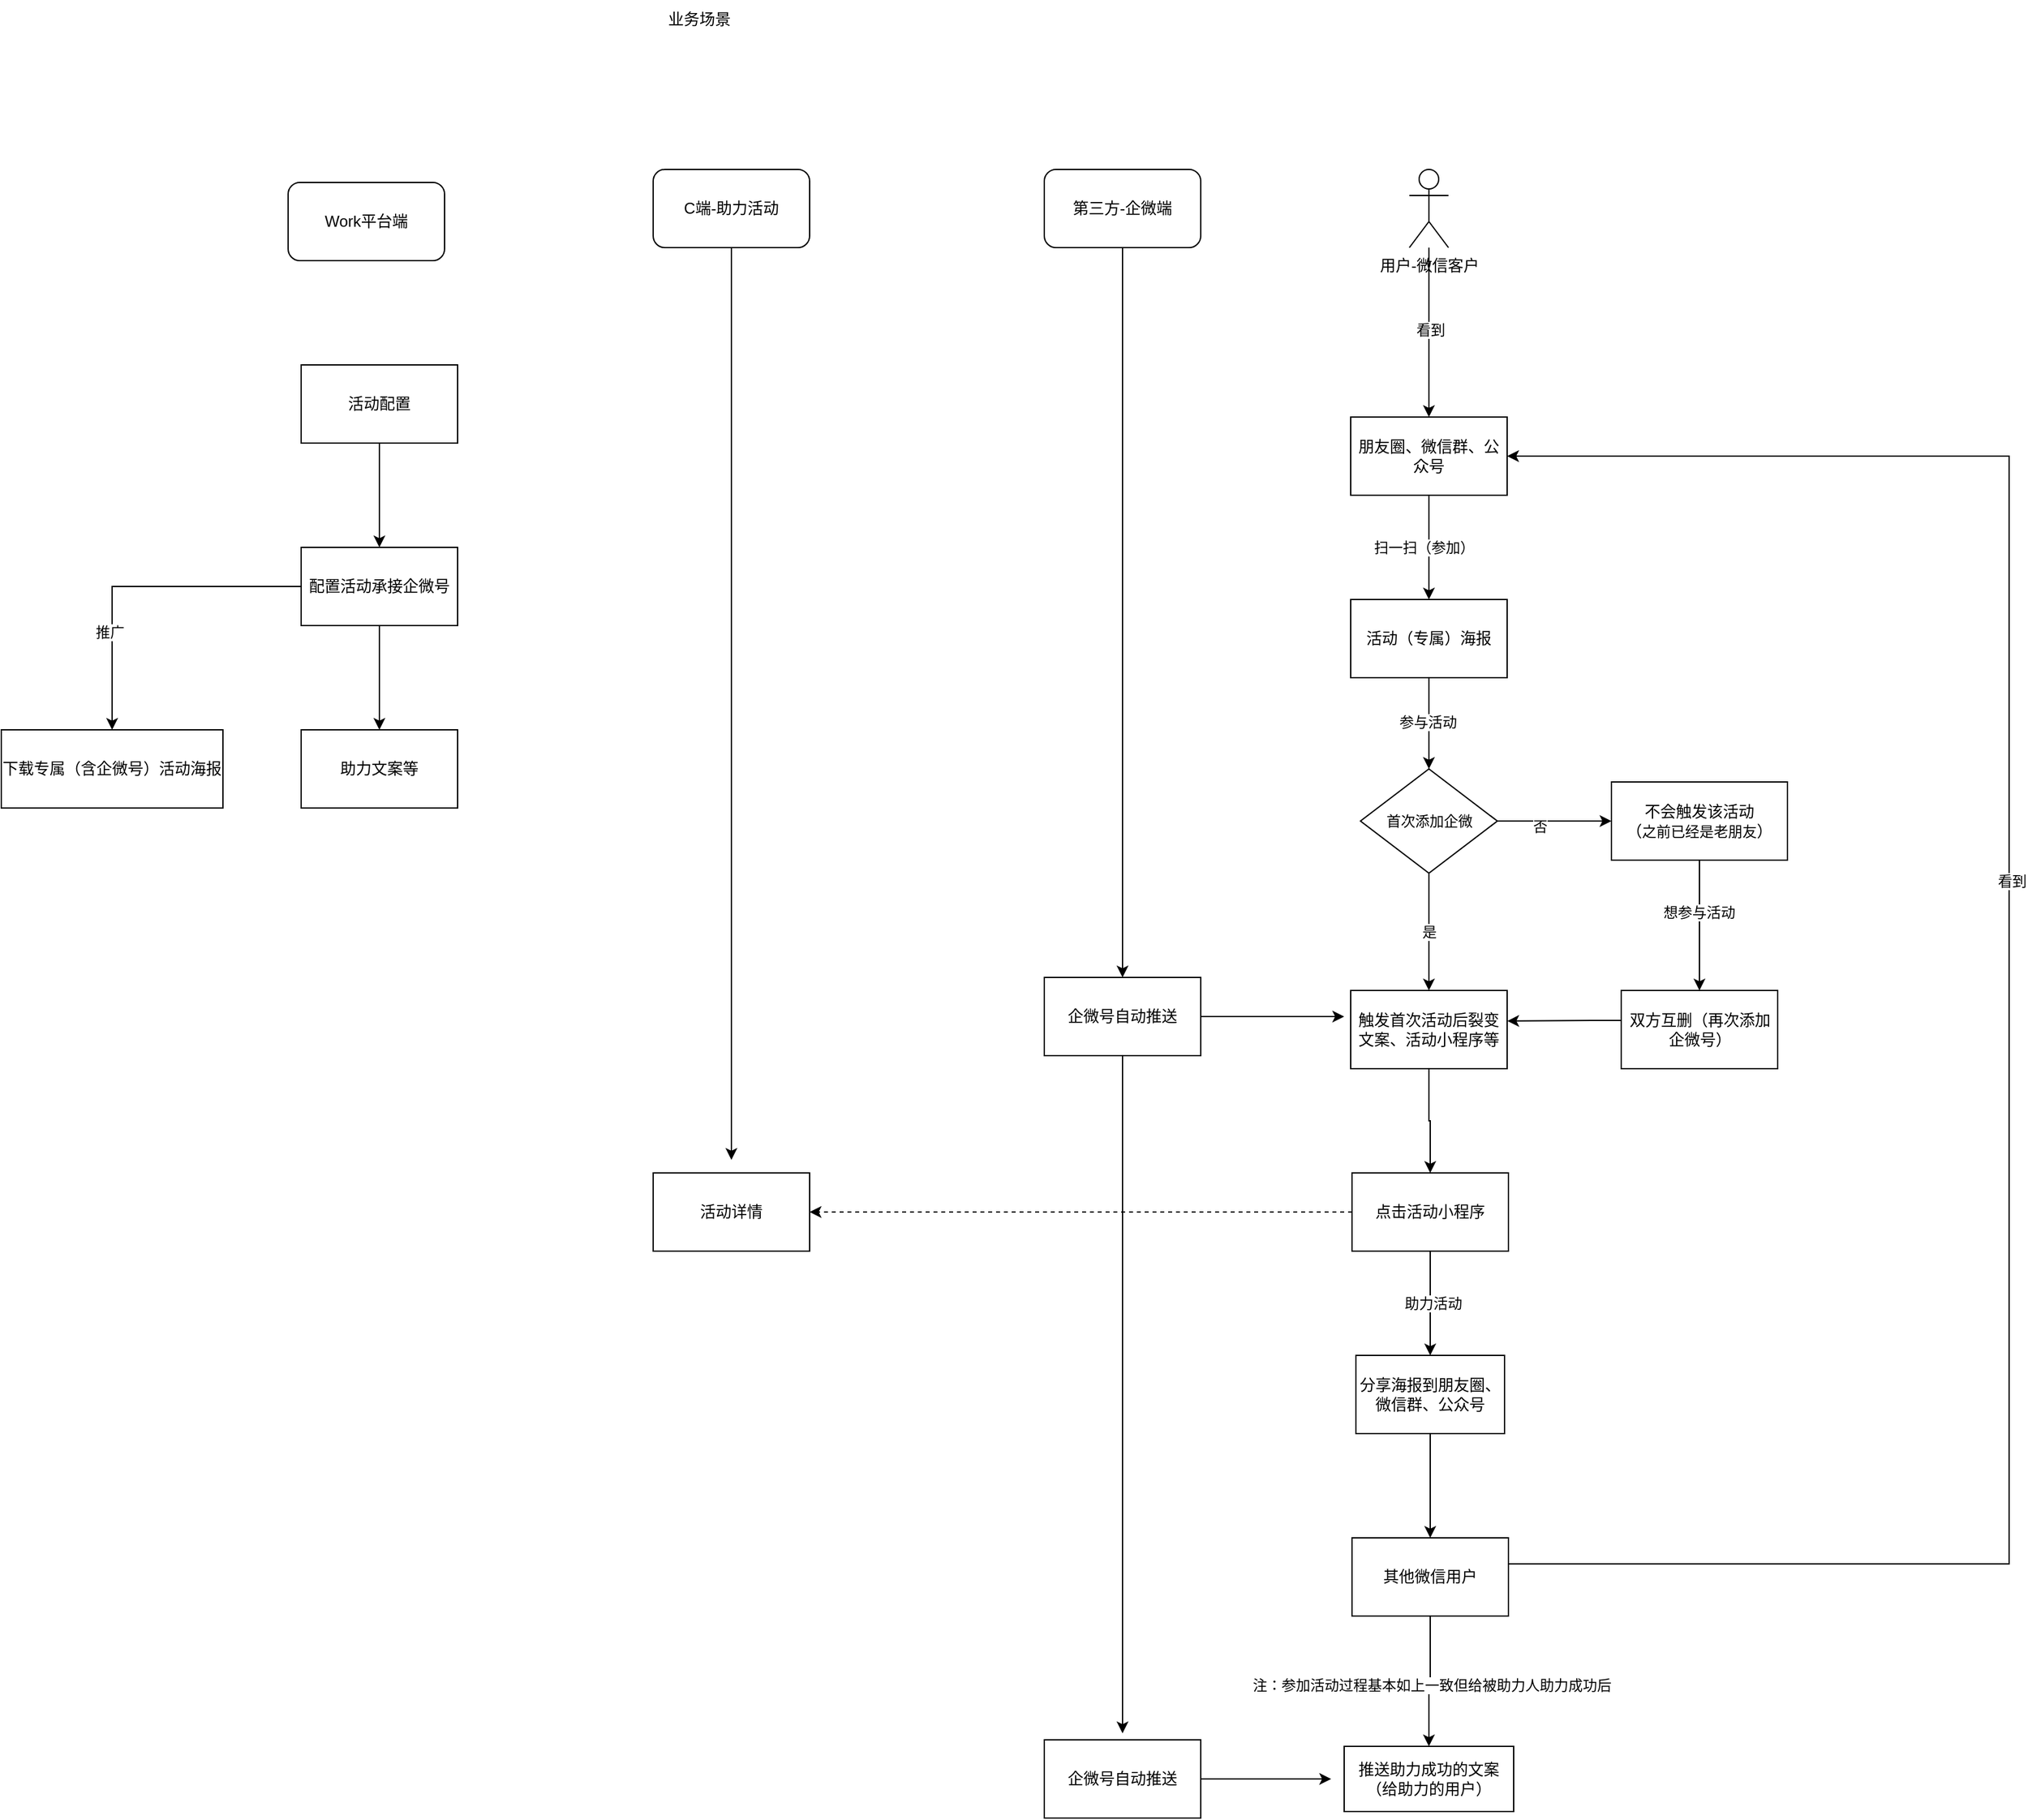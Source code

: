 <mxfile version="20.6.0" type="github">
  <diagram id="QFPkRWwK-rK3bPJWCA9W" name="第 1 页">
    <mxGraphModel dx="2585" dy="838" grid="1" gridSize="10" guides="1" tooltips="1" connect="1" arrows="1" fold="1" page="1" pageScale="1" pageWidth="827" pageHeight="1169" math="0" shadow="0">
      <root>
        <mxCell id="0" />
        <mxCell id="1" parent="0" />
        <mxCell id="1xVAN8a_lrKq11_nG08K-1" value="业务场景" style="text;html=1;align=center;verticalAlign=middle;resizable=0;points=[];autosize=1;strokeColor=none;fillColor=none;" vertex="1" parent="1">
          <mxGeometry x="330" y="50" width="70" height="30" as="geometry" />
        </mxCell>
        <mxCell id="1xVAN8a_lrKq11_nG08K-2" value="Work平台端" style="rounded=1;whiteSpace=wrap;html=1;" vertex="1" parent="1">
          <mxGeometry x="50" y="190" width="120" height="60" as="geometry" />
        </mxCell>
        <mxCell id="1xVAN8a_lrKq11_nG08K-50" style="edgeStyle=orthogonalEdgeStyle;rounded=0;orthogonalLoop=1;jettySize=auto;html=1;" edge="1" parent="1" source="1xVAN8a_lrKq11_nG08K-3">
          <mxGeometry relative="1" as="geometry">
            <mxPoint x="390" y="940" as="targetPoint" />
          </mxGeometry>
        </mxCell>
        <mxCell id="1xVAN8a_lrKq11_nG08K-3" value="C端-助力活动" style="rounded=1;whiteSpace=wrap;html=1;" vertex="1" parent="1">
          <mxGeometry x="330" y="180" width="120" height="60" as="geometry" />
        </mxCell>
        <mxCell id="1xVAN8a_lrKq11_nG08K-29" style="edgeStyle=orthogonalEdgeStyle;rounded=0;orthogonalLoop=1;jettySize=auto;html=1;entryX=0.5;entryY=0;entryDx=0;entryDy=0;" edge="1" parent="1" source="1xVAN8a_lrKq11_nG08K-4" target="1xVAN8a_lrKq11_nG08K-28">
          <mxGeometry relative="1" as="geometry">
            <mxPoint x="690.0" y="630" as="targetPoint" />
          </mxGeometry>
        </mxCell>
        <mxCell id="1xVAN8a_lrKq11_nG08K-4" value="第三方-企微端" style="rounded=1;whiteSpace=wrap;html=1;" vertex="1" parent="1">
          <mxGeometry x="630" y="180" width="120" height="60" as="geometry" />
        </mxCell>
        <mxCell id="1xVAN8a_lrKq11_nG08K-9" value="" style="edgeStyle=orthogonalEdgeStyle;rounded=0;orthogonalLoop=1;jettySize=auto;html=1;" edge="1" parent="1" source="1xVAN8a_lrKq11_nG08K-5" target="1xVAN8a_lrKq11_nG08K-8">
          <mxGeometry relative="1" as="geometry" />
        </mxCell>
        <mxCell id="1xVAN8a_lrKq11_nG08K-5" value="活动配置" style="rounded=0;whiteSpace=wrap;html=1;" vertex="1" parent="1">
          <mxGeometry x="60" y="330" width="120" height="60" as="geometry" />
        </mxCell>
        <mxCell id="1xVAN8a_lrKq11_nG08K-11" value="" style="edgeStyle=orthogonalEdgeStyle;rounded=0;orthogonalLoop=1;jettySize=auto;html=1;" edge="1" parent="1" source="1xVAN8a_lrKq11_nG08K-8" target="1xVAN8a_lrKq11_nG08K-10">
          <mxGeometry relative="1" as="geometry" />
        </mxCell>
        <mxCell id="1xVAN8a_lrKq11_nG08K-13" value="" style="edgeStyle=orthogonalEdgeStyle;rounded=0;orthogonalLoop=1;jettySize=auto;html=1;" edge="1" parent="1" source="1xVAN8a_lrKq11_nG08K-8" target="1xVAN8a_lrKq11_nG08K-12">
          <mxGeometry relative="1" as="geometry" />
        </mxCell>
        <mxCell id="1xVAN8a_lrKq11_nG08K-14" value="推广" style="edgeLabel;html=1;align=center;verticalAlign=middle;resizable=0;points=[];" vertex="1" connectable="0" parent="1xVAN8a_lrKq11_nG08K-13">
          <mxGeometry x="0.409" y="-2" relative="1" as="geometry">
            <mxPoint as="offset" />
          </mxGeometry>
        </mxCell>
        <mxCell id="1xVAN8a_lrKq11_nG08K-8" value="配置活动承接企微号" style="whiteSpace=wrap;html=1;rounded=0;" vertex="1" parent="1">
          <mxGeometry x="60" y="470" width="120" height="60" as="geometry" />
        </mxCell>
        <mxCell id="1xVAN8a_lrKq11_nG08K-10" value="助力文案等" style="whiteSpace=wrap;html=1;rounded=0;" vertex="1" parent="1">
          <mxGeometry x="60" y="610" width="120" height="60" as="geometry" />
        </mxCell>
        <mxCell id="1xVAN8a_lrKq11_nG08K-12" value="下载专属（含企微号）活动海报" style="whiteSpace=wrap;html=1;rounded=0;" vertex="1" parent="1">
          <mxGeometry x="-170" y="610" width="170" height="60" as="geometry" />
        </mxCell>
        <mxCell id="1xVAN8a_lrKq11_nG08K-20" style="edgeStyle=orthogonalEdgeStyle;rounded=0;orthogonalLoop=1;jettySize=auto;html=1;entryX=0.5;entryY=0;entryDx=0;entryDy=0;" edge="1" parent="1" source="1xVAN8a_lrKq11_nG08K-16" target="1xVAN8a_lrKq11_nG08K-19">
          <mxGeometry relative="1" as="geometry" />
        </mxCell>
        <mxCell id="1xVAN8a_lrKq11_nG08K-21" value="看到" style="edgeLabel;html=1;align=center;verticalAlign=middle;resizable=0;points=[];" vertex="1" connectable="0" parent="1xVAN8a_lrKq11_nG08K-20">
          <mxGeometry x="-0.041" y="1" relative="1" as="geometry">
            <mxPoint as="offset" />
          </mxGeometry>
        </mxCell>
        <mxCell id="1xVAN8a_lrKq11_nG08K-16" value="用户-微信客户" style="shape=umlActor;verticalLabelPosition=bottom;verticalAlign=top;html=1;outlineConnect=0;" vertex="1" parent="1">
          <mxGeometry x="910" y="180" width="30" height="60" as="geometry" />
        </mxCell>
        <mxCell id="1xVAN8a_lrKq11_nG08K-23" value="" style="edgeStyle=orthogonalEdgeStyle;rounded=0;orthogonalLoop=1;jettySize=auto;html=1;" edge="1" parent="1" source="1xVAN8a_lrKq11_nG08K-19" target="1xVAN8a_lrKq11_nG08K-22">
          <mxGeometry relative="1" as="geometry" />
        </mxCell>
        <mxCell id="1xVAN8a_lrKq11_nG08K-24" value="扫一扫（参加）" style="edgeLabel;html=1;align=center;verticalAlign=middle;resizable=0;points=[];" vertex="1" connectable="0" parent="1xVAN8a_lrKq11_nG08K-23">
          <mxGeometry x="-0.007" y="-4" relative="1" as="geometry">
            <mxPoint as="offset" />
          </mxGeometry>
        </mxCell>
        <mxCell id="1xVAN8a_lrKq11_nG08K-19" value="朋友圈、微信群、公众号" style="rounded=0;whiteSpace=wrap;html=1;" vertex="1" parent="1">
          <mxGeometry x="865" y="370" width="120" height="60" as="geometry" />
        </mxCell>
        <mxCell id="1xVAN8a_lrKq11_nG08K-41" style="edgeStyle=orthogonalEdgeStyle;rounded=0;orthogonalLoop=1;jettySize=auto;html=1;entryX=0.5;entryY=0;entryDx=0;entryDy=0;" edge="1" parent="1" source="1xVAN8a_lrKq11_nG08K-22" target="1xVAN8a_lrKq11_nG08K-37">
          <mxGeometry relative="1" as="geometry" />
        </mxCell>
        <mxCell id="1xVAN8a_lrKq11_nG08K-59" value="参与活动" style="edgeLabel;html=1;align=center;verticalAlign=middle;resizable=0;points=[];" vertex="1" connectable="0" parent="1xVAN8a_lrKq11_nG08K-41">
          <mxGeometry x="-0.061" y="-1" relative="1" as="geometry">
            <mxPoint y="1" as="offset" />
          </mxGeometry>
        </mxCell>
        <mxCell id="1xVAN8a_lrKq11_nG08K-22" value="活动（专属）海报" style="whiteSpace=wrap;html=1;rounded=0;" vertex="1" parent="1">
          <mxGeometry x="865" y="510" width="120" height="60" as="geometry" />
        </mxCell>
        <mxCell id="1xVAN8a_lrKq11_nG08K-49" value="" style="edgeStyle=orthogonalEdgeStyle;rounded=0;orthogonalLoop=1;jettySize=auto;html=1;" edge="1" parent="1" source="1xVAN8a_lrKq11_nG08K-25" target="1xVAN8a_lrKq11_nG08K-48">
          <mxGeometry relative="1" as="geometry" />
        </mxCell>
        <mxCell id="1xVAN8a_lrKq11_nG08K-25" value="触发首次活动后裂变文案、活动小程序等" style="whiteSpace=wrap;html=1;rounded=0;" vertex="1" parent="1">
          <mxGeometry x="865" y="810" width="120" height="60" as="geometry" />
        </mxCell>
        <mxCell id="1xVAN8a_lrKq11_nG08K-47" style="edgeStyle=orthogonalEdgeStyle;rounded=0;orthogonalLoop=1;jettySize=auto;html=1;" edge="1" parent="1" source="1xVAN8a_lrKq11_nG08K-28">
          <mxGeometry relative="1" as="geometry">
            <mxPoint x="860.0" y="830" as="targetPoint" />
          </mxGeometry>
        </mxCell>
        <mxCell id="1xVAN8a_lrKq11_nG08K-72" style="edgeStyle=orthogonalEdgeStyle;rounded=0;orthogonalLoop=1;jettySize=auto;html=1;" edge="1" parent="1" source="1xVAN8a_lrKq11_nG08K-28">
          <mxGeometry relative="1" as="geometry">
            <mxPoint x="690" y="1380" as="targetPoint" />
          </mxGeometry>
        </mxCell>
        <mxCell id="1xVAN8a_lrKq11_nG08K-28" value="企微号自动推送" style="rounded=0;whiteSpace=wrap;html=1;" vertex="1" parent="1">
          <mxGeometry x="630" y="800" width="120" height="60" as="geometry" />
        </mxCell>
        <mxCell id="1xVAN8a_lrKq11_nG08K-35" value="" style="edgeStyle=orthogonalEdgeStyle;rounded=0;orthogonalLoop=1;jettySize=auto;html=1;" edge="1" parent="1" source="1xVAN8a_lrKq11_nG08K-31" target="1xVAN8a_lrKq11_nG08K-34">
          <mxGeometry relative="1" as="geometry" />
        </mxCell>
        <mxCell id="1xVAN8a_lrKq11_nG08K-45" value="想参与活动" style="edgeLabel;html=1;align=center;verticalAlign=middle;resizable=0;points=[];" vertex="1" connectable="0" parent="1xVAN8a_lrKq11_nG08K-35">
          <mxGeometry x="-0.21" y="-1" relative="1" as="geometry">
            <mxPoint as="offset" />
          </mxGeometry>
        </mxCell>
        <mxCell id="1xVAN8a_lrKq11_nG08K-31" value="不会触发该活动&lt;br&gt;（&lt;span style=&quot;font-size: 11px; background-color: rgb(255, 255, 255);&quot;&gt;之前已经是老朋友&lt;/span&gt;）" style="whiteSpace=wrap;html=1;rounded=0;" vertex="1" parent="1">
          <mxGeometry x="1065" y="650" width="135" height="60" as="geometry" />
        </mxCell>
        <mxCell id="1xVAN8a_lrKq11_nG08K-46" style="edgeStyle=orthogonalEdgeStyle;rounded=0;orthogonalLoop=1;jettySize=auto;html=1;entryX=1.001;entryY=0.39;entryDx=0;entryDy=0;entryPerimeter=0;" edge="1" parent="1" source="1xVAN8a_lrKq11_nG08K-34" target="1xVAN8a_lrKq11_nG08K-25">
          <mxGeometry relative="1" as="geometry">
            <Array as="points">
              <mxPoint x="1050" y="833" />
              <mxPoint x="1050" y="833" />
            </Array>
          </mxGeometry>
        </mxCell>
        <mxCell id="1xVAN8a_lrKq11_nG08K-34" value="双方互删（再次添加企微号）" style="whiteSpace=wrap;html=1;rounded=0;" vertex="1" parent="1">
          <mxGeometry x="1072.5" y="810" width="120" height="60" as="geometry" />
        </mxCell>
        <mxCell id="1xVAN8a_lrKq11_nG08K-42" value="是" style="edgeStyle=orthogonalEdgeStyle;rounded=0;orthogonalLoop=1;jettySize=auto;html=1;entryX=0.5;entryY=0;entryDx=0;entryDy=0;" edge="1" parent="1" source="1xVAN8a_lrKq11_nG08K-37" target="1xVAN8a_lrKq11_nG08K-25">
          <mxGeometry relative="1" as="geometry" />
        </mxCell>
        <mxCell id="1xVAN8a_lrKq11_nG08K-43" value="" style="edgeStyle=orthogonalEdgeStyle;rounded=0;orthogonalLoop=1;jettySize=auto;html=1;" edge="1" parent="1" source="1xVAN8a_lrKq11_nG08K-37" target="1xVAN8a_lrKq11_nG08K-31">
          <mxGeometry relative="1" as="geometry" />
        </mxCell>
        <mxCell id="1xVAN8a_lrKq11_nG08K-44" value="否" style="edgeLabel;html=1;align=center;verticalAlign=middle;resizable=0;points=[];" vertex="1" connectable="0" parent="1xVAN8a_lrKq11_nG08K-43">
          <mxGeometry x="-0.273" y="-4" relative="1" as="geometry">
            <mxPoint as="offset" />
          </mxGeometry>
        </mxCell>
        <mxCell id="1xVAN8a_lrKq11_nG08K-37" value="&lt;span style=&quot;font-size: 11px; background-color: rgb(255, 255, 255);&quot;&gt;首次添加企微&lt;/span&gt;" style="rhombus;whiteSpace=wrap;html=1;" vertex="1" parent="1">
          <mxGeometry x="872.5" y="640" width="105" height="80" as="geometry" />
        </mxCell>
        <mxCell id="1xVAN8a_lrKq11_nG08K-52" style="edgeStyle=orthogonalEdgeStyle;rounded=0;orthogonalLoop=1;jettySize=auto;html=1;entryX=1;entryY=0.5;entryDx=0;entryDy=0;dashed=1;" edge="1" parent="1" source="1xVAN8a_lrKq11_nG08K-48" target="1xVAN8a_lrKq11_nG08K-51">
          <mxGeometry relative="1" as="geometry" />
        </mxCell>
        <mxCell id="1xVAN8a_lrKq11_nG08K-56" value="" style="edgeStyle=orthogonalEdgeStyle;rounded=0;orthogonalLoop=1;jettySize=auto;html=1;" edge="1" parent="1" source="1xVAN8a_lrKq11_nG08K-48" target="1xVAN8a_lrKq11_nG08K-55">
          <mxGeometry relative="1" as="geometry" />
        </mxCell>
        <mxCell id="1xVAN8a_lrKq11_nG08K-65" value="助力活动" style="edgeLabel;html=1;align=center;verticalAlign=middle;resizable=0;points=[];" vertex="1" connectable="0" parent="1xVAN8a_lrKq11_nG08K-56">
          <mxGeometry x="-0.025" y="2" relative="1" as="geometry">
            <mxPoint y="1" as="offset" />
          </mxGeometry>
        </mxCell>
        <mxCell id="1xVAN8a_lrKq11_nG08K-48" value="点击活动小程序" style="whiteSpace=wrap;html=1;rounded=0;" vertex="1" parent="1">
          <mxGeometry x="866" y="950" width="120" height="60" as="geometry" />
        </mxCell>
        <mxCell id="1xVAN8a_lrKq11_nG08K-51" value="活动详情" style="rounded=0;whiteSpace=wrap;html=1;" vertex="1" parent="1">
          <mxGeometry x="330" y="950" width="120" height="60" as="geometry" />
        </mxCell>
        <mxCell id="1xVAN8a_lrKq11_nG08K-62" value="" style="edgeStyle=orthogonalEdgeStyle;rounded=0;orthogonalLoop=1;jettySize=auto;html=1;" edge="1" parent="1" source="1xVAN8a_lrKq11_nG08K-55" target="1xVAN8a_lrKq11_nG08K-61">
          <mxGeometry relative="1" as="geometry" />
        </mxCell>
        <mxCell id="1xVAN8a_lrKq11_nG08K-55" value="分享海报到朋友圈、微信群、公众号" style="whiteSpace=wrap;html=1;rounded=0;" vertex="1" parent="1">
          <mxGeometry x="869" y="1090" width="114" height="60" as="geometry" />
        </mxCell>
        <mxCell id="1xVAN8a_lrKq11_nG08K-67" style="edgeStyle=orthogonalEdgeStyle;rounded=0;orthogonalLoop=1;jettySize=auto;html=1;entryX=1;entryY=0.5;entryDx=0;entryDy=0;" edge="1" parent="1" source="1xVAN8a_lrKq11_nG08K-61" target="1xVAN8a_lrKq11_nG08K-19">
          <mxGeometry relative="1" as="geometry">
            <Array as="points">
              <mxPoint x="1370" y="1250" />
              <mxPoint x="1370" y="400" />
            </Array>
          </mxGeometry>
        </mxCell>
        <mxCell id="1xVAN8a_lrKq11_nG08K-68" value="看到" style="edgeLabel;html=1;align=center;verticalAlign=middle;resizable=0;points=[];" vertex="1" connectable="0" parent="1xVAN8a_lrKq11_nG08K-67">
          <mxGeometry x="0.122" y="-2" relative="1" as="geometry">
            <mxPoint as="offset" />
          </mxGeometry>
        </mxCell>
        <mxCell id="1xVAN8a_lrKq11_nG08K-70" value="" style="edgeStyle=orthogonalEdgeStyle;rounded=0;orthogonalLoop=1;jettySize=auto;html=1;" edge="1" parent="1" source="1xVAN8a_lrKq11_nG08K-61" target="1xVAN8a_lrKq11_nG08K-69">
          <mxGeometry relative="1" as="geometry" />
        </mxCell>
        <mxCell id="1xVAN8a_lrKq11_nG08K-71" value="注：参加活动过程基本如上一致但给被助力人助力成功后" style="edgeLabel;html=1;align=center;verticalAlign=middle;resizable=0;points=[];" vertex="1" connectable="0" parent="1xVAN8a_lrKq11_nG08K-70">
          <mxGeometry x="0.066" y="2" relative="1" as="geometry">
            <mxPoint as="offset" />
          </mxGeometry>
        </mxCell>
        <mxCell id="1xVAN8a_lrKq11_nG08K-61" value="其他微信用户" style="whiteSpace=wrap;html=1;rounded=0;" vertex="1" parent="1">
          <mxGeometry x="866" y="1230" width="120" height="60" as="geometry" />
        </mxCell>
        <mxCell id="1xVAN8a_lrKq11_nG08K-69" value="推送助力成功的文案（给助力的用户）" style="whiteSpace=wrap;html=1;rounded=0;" vertex="1" parent="1">
          <mxGeometry x="860" y="1390" width="130" height="50" as="geometry" />
        </mxCell>
        <mxCell id="1xVAN8a_lrKq11_nG08K-74" style="edgeStyle=orthogonalEdgeStyle;rounded=0;orthogonalLoop=1;jettySize=auto;html=1;" edge="1" parent="1" source="1xVAN8a_lrKq11_nG08K-73">
          <mxGeometry relative="1" as="geometry">
            <mxPoint x="850" y="1415" as="targetPoint" />
          </mxGeometry>
        </mxCell>
        <mxCell id="1xVAN8a_lrKq11_nG08K-73" value="企微号自动推送" style="rounded=0;whiteSpace=wrap;html=1;" vertex="1" parent="1">
          <mxGeometry x="630" y="1385" width="120" height="60" as="geometry" />
        </mxCell>
      </root>
    </mxGraphModel>
  </diagram>
</mxfile>

